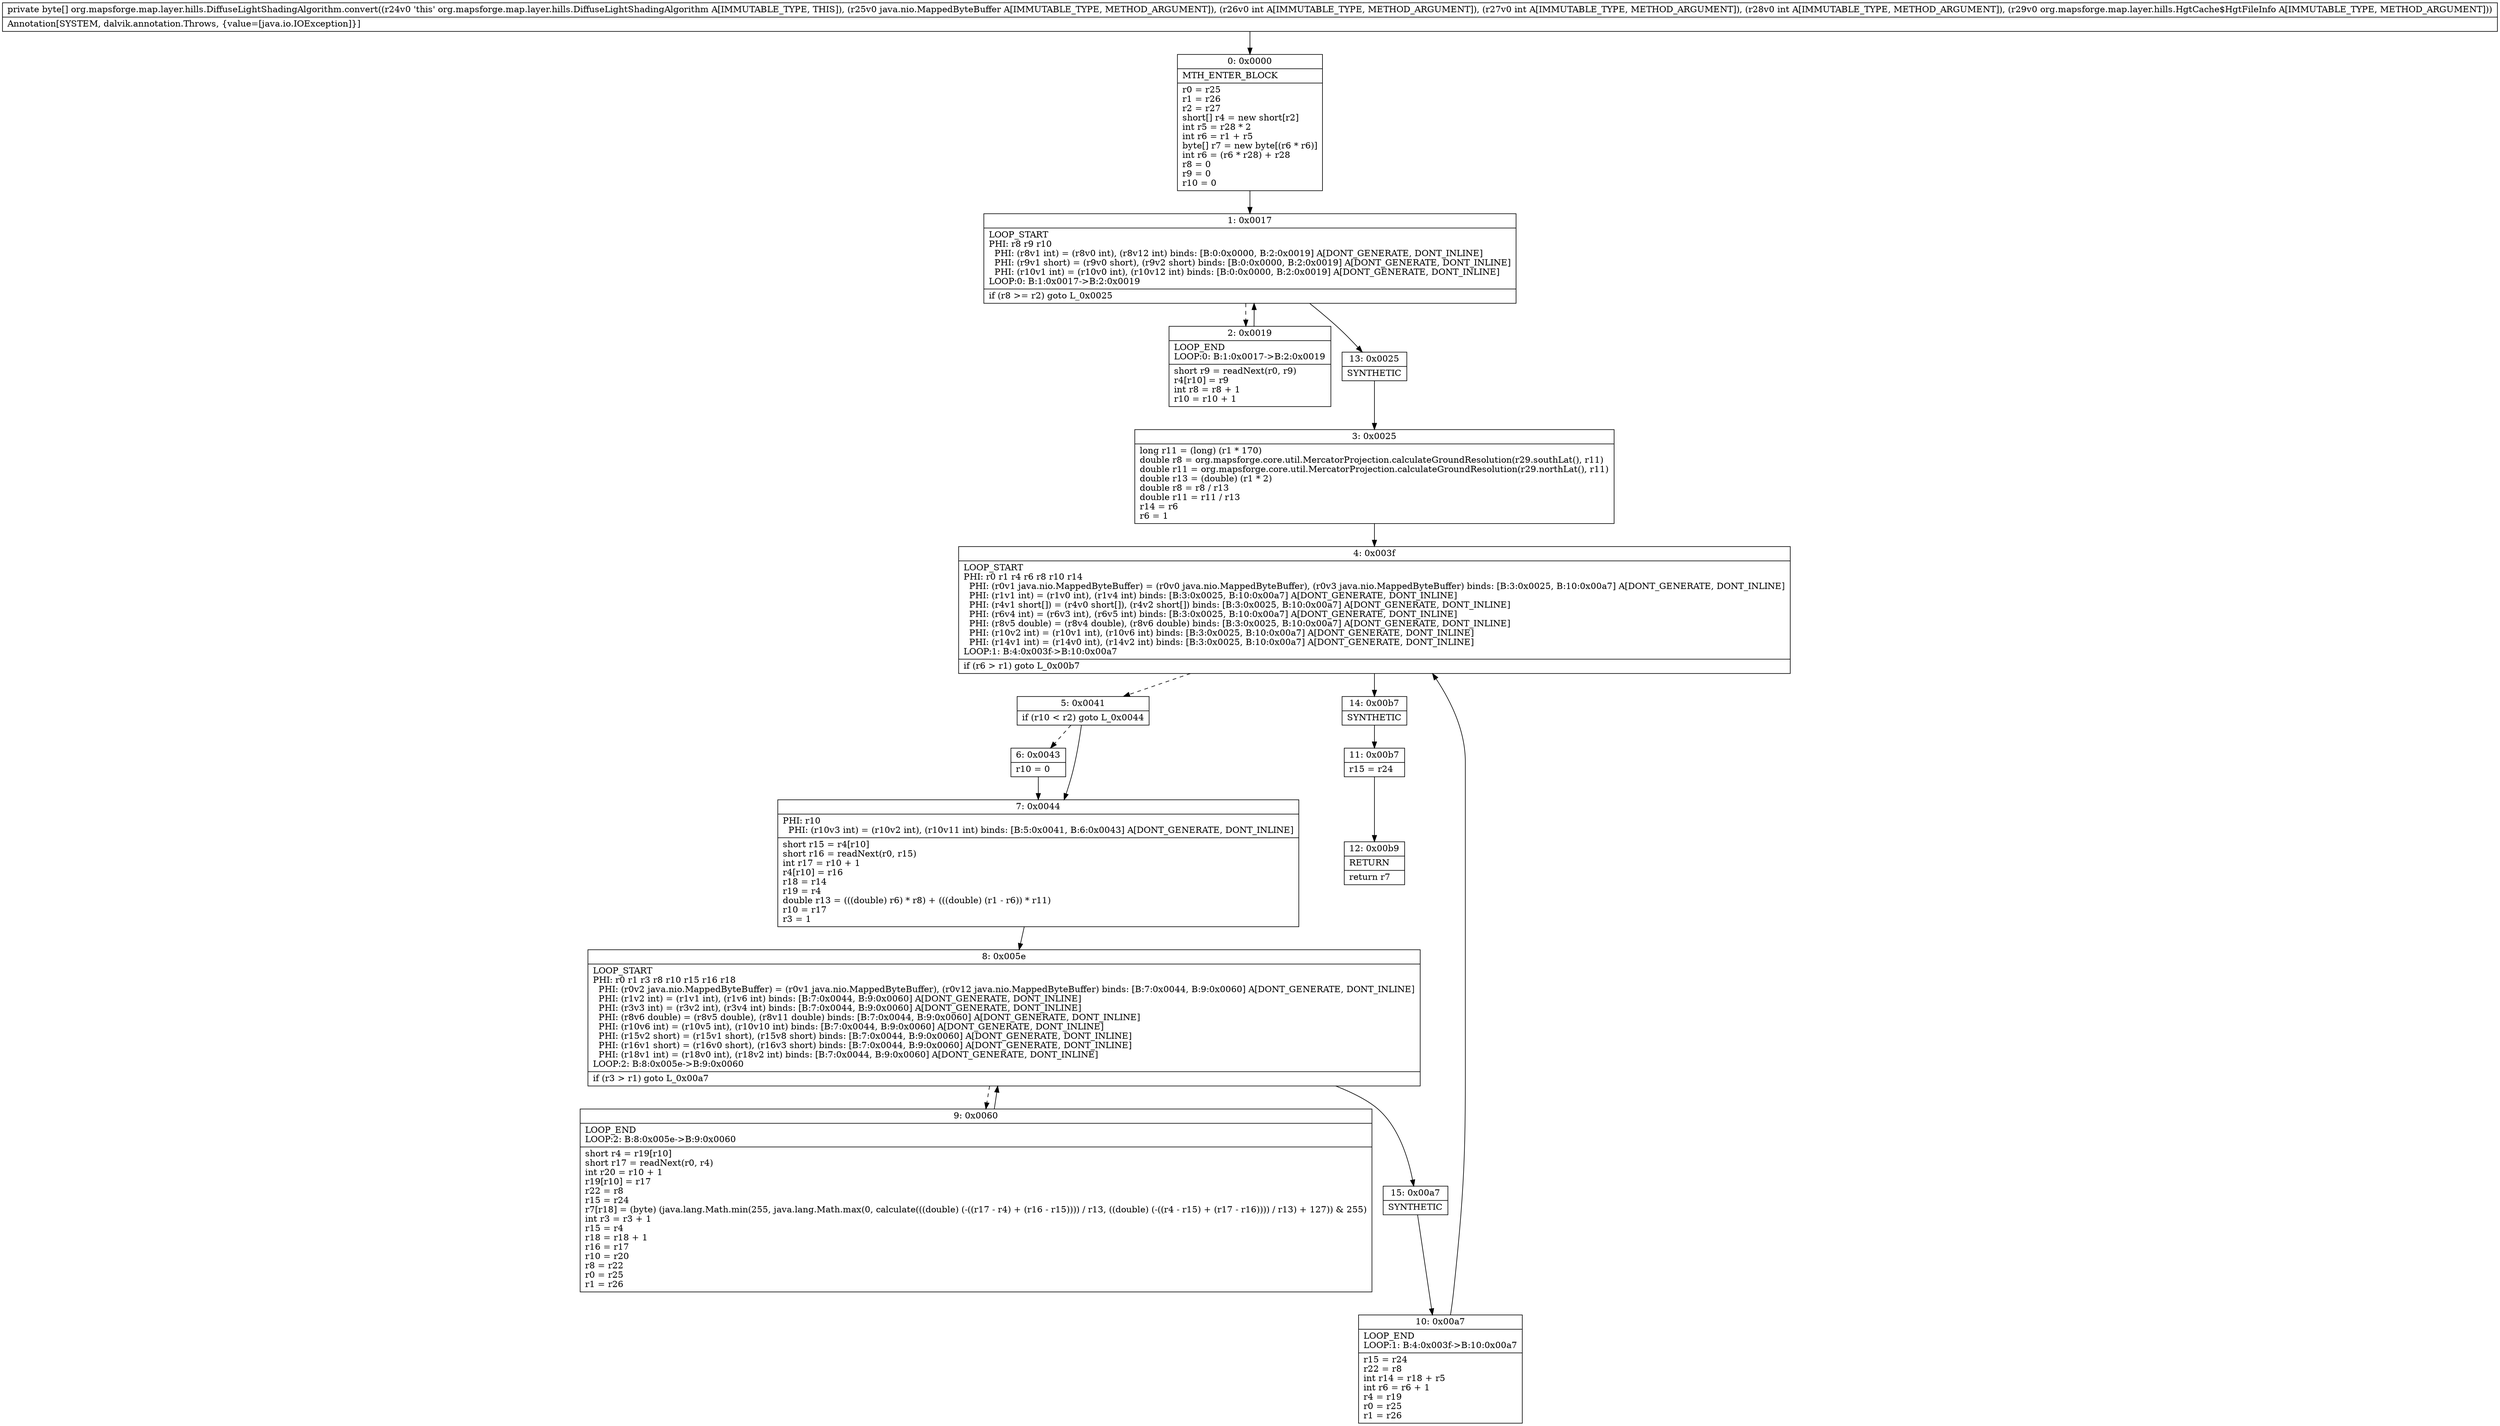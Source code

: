 digraph "CFG fororg.mapsforge.map.layer.hills.DiffuseLightShadingAlgorithm.convert(Ljava\/nio\/MappedByteBuffer;IIILorg\/mapsforge\/map\/layer\/hills\/HgtCache$HgtFileInfo;)[B" {
Node_0 [shape=record,label="{0\:\ 0x0000|MTH_ENTER_BLOCK\l|r0 = r25\lr1 = r26\lr2 = r27\lshort[] r4 = new short[r2]\lint r5 = r28 * 2\lint r6 = r1 + r5\lbyte[] r7 = new byte[(r6 * r6)]\lint r6 = (r6 * r28) + r28\lr8 = 0\lr9 = 0\lr10 = 0\l}"];
Node_1 [shape=record,label="{1\:\ 0x0017|LOOP_START\lPHI: r8 r9 r10 \l  PHI: (r8v1 int) = (r8v0 int), (r8v12 int) binds: [B:0:0x0000, B:2:0x0019] A[DONT_GENERATE, DONT_INLINE]\l  PHI: (r9v1 short) = (r9v0 short), (r9v2 short) binds: [B:0:0x0000, B:2:0x0019] A[DONT_GENERATE, DONT_INLINE]\l  PHI: (r10v1 int) = (r10v0 int), (r10v12 int) binds: [B:0:0x0000, B:2:0x0019] A[DONT_GENERATE, DONT_INLINE]\lLOOP:0: B:1:0x0017\-\>B:2:0x0019\l|if (r8 \>= r2) goto L_0x0025\l}"];
Node_2 [shape=record,label="{2\:\ 0x0019|LOOP_END\lLOOP:0: B:1:0x0017\-\>B:2:0x0019\l|short r9 = readNext(r0, r9)\lr4[r10] = r9\lint r8 = r8 + 1\lr10 = r10 + 1\l}"];
Node_3 [shape=record,label="{3\:\ 0x0025|long r11 = (long) (r1 * 170)\ldouble r8 = org.mapsforge.core.util.MercatorProjection.calculateGroundResolution(r29.southLat(), r11)\ldouble r11 = org.mapsforge.core.util.MercatorProjection.calculateGroundResolution(r29.northLat(), r11)\ldouble r13 = (double) (r1 * 2)\ldouble r8 = r8 \/ r13\ldouble r11 = r11 \/ r13\lr14 = r6\lr6 = 1\l}"];
Node_4 [shape=record,label="{4\:\ 0x003f|LOOP_START\lPHI: r0 r1 r4 r6 r8 r10 r14 \l  PHI: (r0v1 java.nio.MappedByteBuffer) = (r0v0 java.nio.MappedByteBuffer), (r0v3 java.nio.MappedByteBuffer) binds: [B:3:0x0025, B:10:0x00a7] A[DONT_GENERATE, DONT_INLINE]\l  PHI: (r1v1 int) = (r1v0 int), (r1v4 int) binds: [B:3:0x0025, B:10:0x00a7] A[DONT_GENERATE, DONT_INLINE]\l  PHI: (r4v1 short[]) = (r4v0 short[]), (r4v2 short[]) binds: [B:3:0x0025, B:10:0x00a7] A[DONT_GENERATE, DONT_INLINE]\l  PHI: (r6v4 int) = (r6v3 int), (r6v5 int) binds: [B:3:0x0025, B:10:0x00a7] A[DONT_GENERATE, DONT_INLINE]\l  PHI: (r8v5 double) = (r8v4 double), (r8v6 double) binds: [B:3:0x0025, B:10:0x00a7] A[DONT_GENERATE, DONT_INLINE]\l  PHI: (r10v2 int) = (r10v1 int), (r10v6 int) binds: [B:3:0x0025, B:10:0x00a7] A[DONT_GENERATE, DONT_INLINE]\l  PHI: (r14v1 int) = (r14v0 int), (r14v2 int) binds: [B:3:0x0025, B:10:0x00a7] A[DONT_GENERATE, DONT_INLINE]\lLOOP:1: B:4:0x003f\-\>B:10:0x00a7\l|if (r6 \> r1) goto L_0x00b7\l}"];
Node_5 [shape=record,label="{5\:\ 0x0041|if (r10 \< r2) goto L_0x0044\l}"];
Node_6 [shape=record,label="{6\:\ 0x0043|r10 = 0\l}"];
Node_7 [shape=record,label="{7\:\ 0x0044|PHI: r10 \l  PHI: (r10v3 int) = (r10v2 int), (r10v11 int) binds: [B:5:0x0041, B:6:0x0043] A[DONT_GENERATE, DONT_INLINE]\l|short r15 = r4[r10]\lshort r16 = readNext(r0, r15)\lint r17 = r10 + 1\lr4[r10] = r16\lr18 = r14\lr19 = r4\ldouble r13 = (((double) r6) * r8) + (((double) (r1 \- r6)) * r11)\lr10 = r17\lr3 = 1\l}"];
Node_8 [shape=record,label="{8\:\ 0x005e|LOOP_START\lPHI: r0 r1 r3 r8 r10 r15 r16 r18 \l  PHI: (r0v2 java.nio.MappedByteBuffer) = (r0v1 java.nio.MappedByteBuffer), (r0v12 java.nio.MappedByteBuffer) binds: [B:7:0x0044, B:9:0x0060] A[DONT_GENERATE, DONT_INLINE]\l  PHI: (r1v2 int) = (r1v1 int), (r1v6 int) binds: [B:7:0x0044, B:9:0x0060] A[DONT_GENERATE, DONT_INLINE]\l  PHI: (r3v3 int) = (r3v2 int), (r3v4 int) binds: [B:7:0x0044, B:9:0x0060] A[DONT_GENERATE, DONT_INLINE]\l  PHI: (r8v6 double) = (r8v5 double), (r8v11 double) binds: [B:7:0x0044, B:9:0x0060] A[DONT_GENERATE, DONT_INLINE]\l  PHI: (r10v6 int) = (r10v5 int), (r10v10 int) binds: [B:7:0x0044, B:9:0x0060] A[DONT_GENERATE, DONT_INLINE]\l  PHI: (r15v2 short) = (r15v1 short), (r15v8 short) binds: [B:7:0x0044, B:9:0x0060] A[DONT_GENERATE, DONT_INLINE]\l  PHI: (r16v1 short) = (r16v0 short), (r16v3 short) binds: [B:7:0x0044, B:9:0x0060] A[DONT_GENERATE, DONT_INLINE]\l  PHI: (r18v1 int) = (r18v0 int), (r18v2 int) binds: [B:7:0x0044, B:9:0x0060] A[DONT_GENERATE, DONT_INLINE]\lLOOP:2: B:8:0x005e\-\>B:9:0x0060\l|if (r3 \> r1) goto L_0x00a7\l}"];
Node_9 [shape=record,label="{9\:\ 0x0060|LOOP_END\lLOOP:2: B:8:0x005e\-\>B:9:0x0060\l|short r4 = r19[r10]\lshort r17 = readNext(r0, r4)\lint r20 = r10 + 1\lr19[r10] = r17\lr22 = r8\lr15 = r24\lr7[r18] = (byte) (java.lang.Math.min(255, java.lang.Math.max(0, calculate(((double) (\-((r17 \- r4) + (r16 \- r15)))) \/ r13, ((double) (\-((r4 \- r15) + (r17 \- r16)))) \/ r13) + 127)) & 255)\lint r3 = r3 + 1\lr15 = r4\lr18 = r18 + 1\lr16 = r17\lr10 = r20\lr8 = r22\lr0 = r25\lr1 = r26\l}"];
Node_10 [shape=record,label="{10\:\ 0x00a7|LOOP_END\lLOOP:1: B:4:0x003f\-\>B:10:0x00a7\l|r15 = r24\lr22 = r8\lint r14 = r18 + r5\lint r6 = r6 + 1\lr4 = r19\lr0 = r25\lr1 = r26\l}"];
Node_11 [shape=record,label="{11\:\ 0x00b7|r15 = r24\l}"];
Node_12 [shape=record,label="{12\:\ 0x00b9|RETURN\l|return r7\l}"];
Node_13 [shape=record,label="{13\:\ 0x0025|SYNTHETIC\l}"];
Node_14 [shape=record,label="{14\:\ 0x00b7|SYNTHETIC\l}"];
Node_15 [shape=record,label="{15\:\ 0x00a7|SYNTHETIC\l}"];
MethodNode[shape=record,label="{private byte[] org.mapsforge.map.layer.hills.DiffuseLightShadingAlgorithm.convert((r24v0 'this' org.mapsforge.map.layer.hills.DiffuseLightShadingAlgorithm A[IMMUTABLE_TYPE, THIS]), (r25v0 java.nio.MappedByteBuffer A[IMMUTABLE_TYPE, METHOD_ARGUMENT]), (r26v0 int A[IMMUTABLE_TYPE, METHOD_ARGUMENT]), (r27v0 int A[IMMUTABLE_TYPE, METHOD_ARGUMENT]), (r28v0 int A[IMMUTABLE_TYPE, METHOD_ARGUMENT]), (r29v0 org.mapsforge.map.layer.hills.HgtCache$HgtFileInfo A[IMMUTABLE_TYPE, METHOD_ARGUMENT]))  | Annotation[SYSTEM, dalvik.annotation.Throws, \{value=[java.io.IOException]\}]\l}"];
MethodNode -> Node_0;
Node_0 -> Node_1;
Node_1 -> Node_2[style=dashed];
Node_1 -> Node_13;
Node_2 -> Node_1;
Node_3 -> Node_4;
Node_4 -> Node_5[style=dashed];
Node_4 -> Node_14;
Node_5 -> Node_6[style=dashed];
Node_5 -> Node_7;
Node_6 -> Node_7;
Node_7 -> Node_8;
Node_8 -> Node_9[style=dashed];
Node_8 -> Node_15;
Node_9 -> Node_8;
Node_10 -> Node_4;
Node_11 -> Node_12;
Node_13 -> Node_3;
Node_14 -> Node_11;
Node_15 -> Node_10;
}

